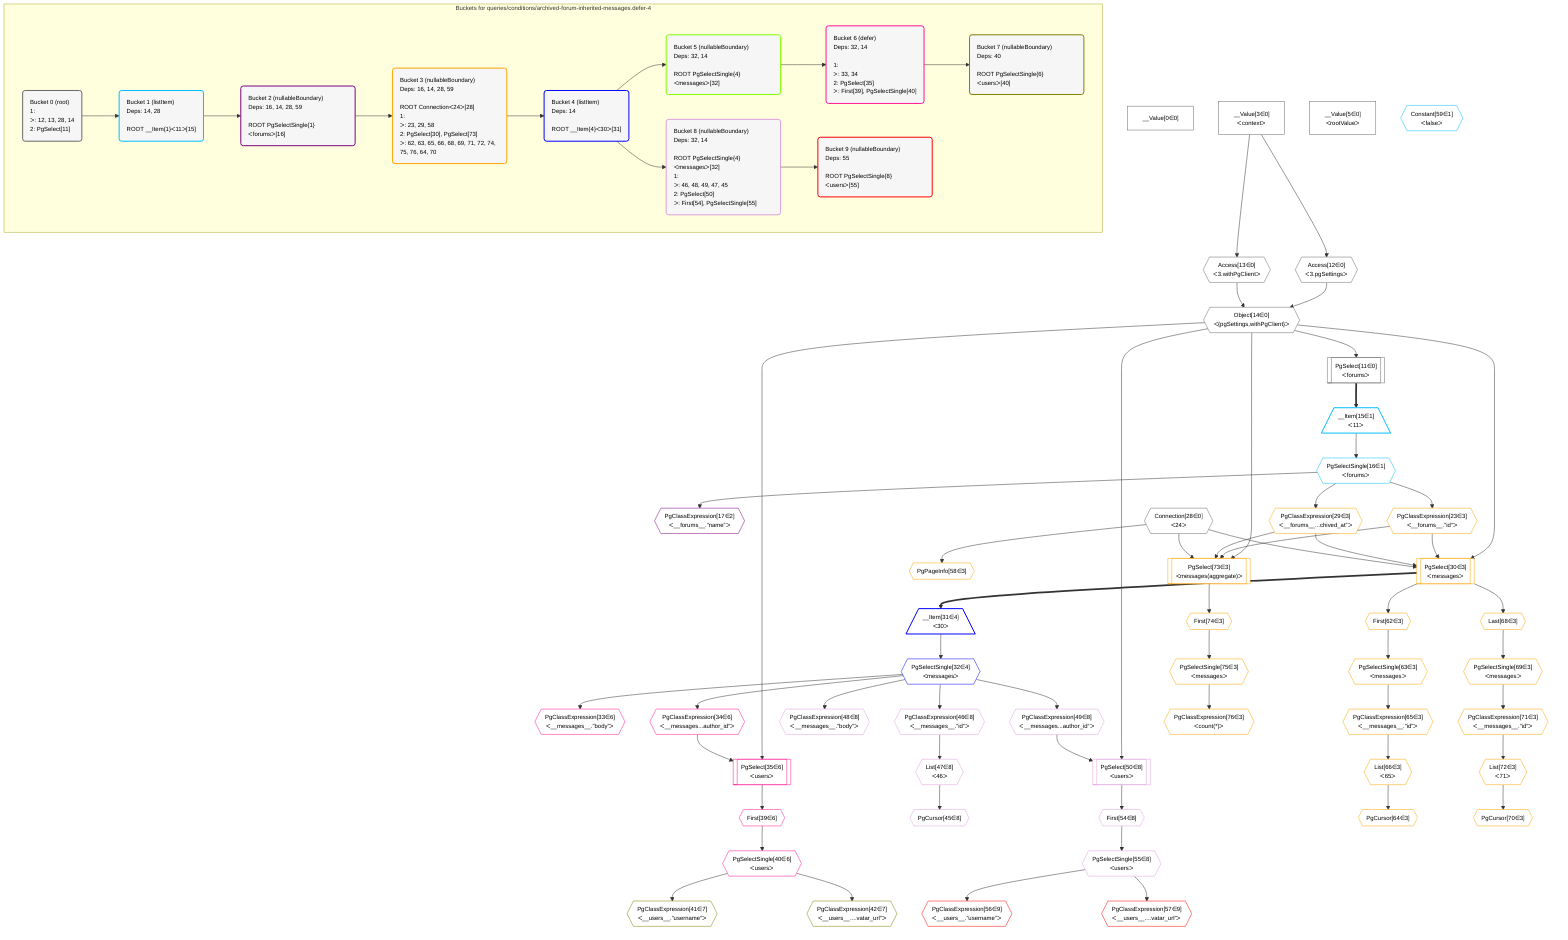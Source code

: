 %%{init: {'themeVariables': { 'fontSize': '12px'}}}%%
graph TD
    classDef path fill:#eee,stroke:#000,color:#000
    classDef plan fill:#fff,stroke-width:1px,color:#000
    classDef itemplan fill:#fff,stroke-width:2px,color:#000
    classDef unbatchedplan fill:#dff,stroke-width:1px,color:#000
    classDef sideeffectplan fill:#fcc,stroke-width:2px,color:#000
    classDef bucket fill:#f6f6f6,color:#000,stroke-width:2px,text-align:left


    %% define steps
    __Value0["__Value[0∈0]"]:::plan
    __Value3["__Value[3∈0]<br />ᐸcontextᐳ"]:::plan
    __Value5["__Value[5∈0]<br />ᐸrootValueᐳ"]:::plan
    Access12{{"Access[12∈0]<br />ᐸ3.pgSettingsᐳ"}}:::plan
    Access13{{"Access[13∈0]<br />ᐸ3.withPgClientᐳ"}}:::plan
    Object14{{"Object[14∈0]<br />ᐸ{pgSettings,withPgClient}ᐳ"}}:::plan
    PgSelect11[["PgSelect[11∈0]<br />ᐸforumsᐳ"]]:::plan
    __Item15[/"__Item[15∈1]<br />ᐸ11ᐳ"\]:::itemplan
    PgSelectSingle16{{"PgSelectSingle[16∈1]<br />ᐸforumsᐳ"}}:::plan
    PgClassExpression17{{"PgClassExpression[17∈2]<br />ᐸ__forums__.”name”ᐳ"}}:::plan
    PgClassExpression23{{"PgClassExpression[23∈3]<br />ᐸ__forums__.”id”ᐳ"}}:::plan
    Connection28{{"Connection[28∈0]<br />ᐸ24ᐳ"}}:::plan
    PgClassExpression29{{"PgClassExpression[29∈3]<br />ᐸ__forums__...chived_at”ᐳ"}}:::plan
    PgSelect30[["PgSelect[30∈3]<br />ᐸmessagesᐳ"]]:::plan
    __Item31[/"__Item[31∈4]<br />ᐸ30ᐳ"\]:::itemplan
    PgSelectSingle32{{"PgSelectSingle[32∈4]<br />ᐸmessagesᐳ"}}:::plan
    PgClassExpression33{{"PgClassExpression[33∈6]<br />ᐸ__messages__.”body”ᐳ"}}:::plan
    PgClassExpression34{{"PgClassExpression[34∈6]<br />ᐸ__messages...author_id”ᐳ"}}:::plan
    PgSelect35[["PgSelect[35∈6]<br />ᐸusersᐳ"]]:::plan
    First39{{"First[39∈6]"}}:::plan
    PgSelectSingle40{{"PgSelectSingle[40∈6]<br />ᐸusersᐳ"}}:::plan
    PgClassExpression41{{"PgClassExpression[41∈7]<br />ᐸ__users__.”username”ᐳ"}}:::plan
    PgClassExpression42{{"PgClassExpression[42∈7]<br />ᐸ__users__....vatar_url”ᐳ"}}:::plan
    PgClassExpression46{{"PgClassExpression[46∈8]<br />ᐸ__messages__.”id”ᐳ"}}:::plan
    List47{{"List[47∈8]<br />ᐸ46ᐳ"}}:::plan
    PgCursor45{{"PgCursor[45∈8]"}}:::plan
    PgClassExpression48{{"PgClassExpression[48∈8]<br />ᐸ__messages__.”body”ᐳ"}}:::plan
    PgClassExpression49{{"PgClassExpression[49∈8]<br />ᐸ__messages...author_id”ᐳ"}}:::plan
    PgSelect50[["PgSelect[50∈8]<br />ᐸusersᐳ"]]:::plan
    First54{{"First[54∈8]"}}:::plan
    PgSelectSingle55{{"PgSelectSingle[55∈8]<br />ᐸusersᐳ"}}:::plan
    PgClassExpression56{{"PgClassExpression[56∈9]<br />ᐸ__users__.”username”ᐳ"}}:::plan
    PgClassExpression57{{"PgClassExpression[57∈9]<br />ᐸ__users__....vatar_url”ᐳ"}}:::plan
    PgPageInfo58{{"PgPageInfo[58∈3]"}}:::plan
    Constant59{{"Constant[59∈1]<br />ᐸfalseᐳ"}}:::plan
    First62{{"First[62∈3]"}}:::plan
    PgSelectSingle63{{"PgSelectSingle[63∈3]<br />ᐸmessagesᐳ"}}:::plan
    PgClassExpression65{{"PgClassExpression[65∈3]<br />ᐸ__messages__.”id”ᐳ"}}:::plan
    List66{{"List[66∈3]<br />ᐸ65ᐳ"}}:::plan
    PgCursor64{{"PgCursor[64∈3]"}}:::plan
    Last68{{"Last[68∈3]"}}:::plan
    PgSelectSingle69{{"PgSelectSingle[69∈3]<br />ᐸmessagesᐳ"}}:::plan
    PgClassExpression71{{"PgClassExpression[71∈3]<br />ᐸ__messages__.”id”ᐳ"}}:::plan
    List72{{"List[72∈3]<br />ᐸ71ᐳ"}}:::plan
    PgCursor70{{"PgCursor[70∈3]"}}:::plan
    PgSelect73[["PgSelect[73∈3]<br />ᐸmessages(aggregate)ᐳ"]]:::plan
    First74{{"First[74∈3]"}}:::plan
    PgSelectSingle75{{"PgSelectSingle[75∈3]<br />ᐸmessagesᐳ"}}:::plan
    PgClassExpression76{{"PgClassExpression[76∈3]<br />ᐸcount(*)ᐳ"}}:::plan

    %% plan dependencies
    __Value3 --> Access12
    __Value3 --> Access13
    Access12 & Access13 --> Object14
    Object14 --> PgSelect11
    PgSelect11 ==> __Item15
    __Item15 --> PgSelectSingle16
    PgSelectSingle16 --> PgClassExpression17
    PgSelectSingle16 --> PgClassExpression23
    PgSelectSingle16 --> PgClassExpression29
    Object14 & PgClassExpression23 & PgClassExpression29 & Connection28 --> PgSelect30
    PgSelect30 ==> __Item31
    __Item31 --> PgSelectSingle32
    PgSelectSingle32 --> PgClassExpression33
    PgSelectSingle32 --> PgClassExpression34
    Object14 & PgClassExpression34 --> PgSelect35
    PgSelect35 --> First39
    First39 --> PgSelectSingle40
    PgSelectSingle40 --> PgClassExpression41
    PgSelectSingle40 --> PgClassExpression42
    PgSelectSingle32 --> PgClassExpression46
    PgClassExpression46 --> List47
    List47 --> PgCursor45
    PgSelectSingle32 --> PgClassExpression48
    PgSelectSingle32 --> PgClassExpression49
    Object14 & PgClassExpression49 --> PgSelect50
    PgSelect50 --> First54
    First54 --> PgSelectSingle55
    PgSelectSingle55 --> PgClassExpression56
    PgSelectSingle55 --> PgClassExpression57
    Connection28 --> PgPageInfo58
    PgSelect30 --> First62
    First62 --> PgSelectSingle63
    PgSelectSingle63 --> PgClassExpression65
    PgClassExpression65 --> List66
    List66 --> PgCursor64
    PgSelect30 --> Last68
    Last68 --> PgSelectSingle69
    PgSelectSingle69 --> PgClassExpression71
    PgClassExpression71 --> List72
    List72 --> PgCursor70
    Object14 & PgClassExpression23 & PgClassExpression29 & Connection28 --> PgSelect73
    PgSelect73 --> First74
    First74 --> PgSelectSingle75
    PgSelectSingle75 --> PgClassExpression76

    subgraph "Buckets for queries/conditions/archived-forum-inherited-messages.defer-4"
    Bucket0("Bucket 0 (root)<br />1: <br />ᐳ: 12, 13, 28, 14<br />2: PgSelect[11]"):::bucket
    classDef bucket0 stroke:#696969
    class Bucket0,__Value0,__Value3,__Value5,PgSelect11,Access12,Access13,Object14,Connection28 bucket0
    Bucket1("Bucket 1 (listItem)<br />Deps: 14, 28<br /><br />ROOT __Item{1}ᐸ11ᐳ[15]"):::bucket
    classDef bucket1 stroke:#00bfff
    class Bucket1,__Item15,PgSelectSingle16,Constant59 bucket1
    Bucket2("Bucket 2 (nullableBoundary)<br />Deps: 16, 14, 28, 59<br /><br />ROOT PgSelectSingle{1}ᐸforumsᐳ[16]"):::bucket
    classDef bucket2 stroke:#7f007f
    class Bucket2,PgClassExpression17 bucket2
    Bucket3("Bucket 3 (nullableBoundary)<br />Deps: 16, 14, 28, 59<br /><br />ROOT Connectionᐸ24ᐳ[28]<br />1: <br />ᐳ: 23, 29, 58<br />2: PgSelect[30], PgSelect[73]<br />ᐳ: 62, 63, 65, 66, 68, 69, 71, 72, 74, 75, 76, 64, 70"):::bucket
    classDef bucket3 stroke:#ffa500
    class Bucket3,PgClassExpression23,PgClassExpression29,PgSelect30,PgPageInfo58,First62,PgSelectSingle63,PgCursor64,PgClassExpression65,List66,Last68,PgSelectSingle69,PgCursor70,PgClassExpression71,List72,PgSelect73,First74,PgSelectSingle75,PgClassExpression76 bucket3
    Bucket4("Bucket 4 (listItem)<br />Deps: 14<br /><br />ROOT __Item{4}ᐸ30ᐳ[31]"):::bucket
    classDef bucket4 stroke:#0000ff
    class Bucket4,__Item31,PgSelectSingle32 bucket4
    Bucket5("Bucket 5 (nullableBoundary)<br />Deps: 32, 14<br /><br />ROOT PgSelectSingle{4}ᐸmessagesᐳ[32]"):::bucket
    classDef bucket5 stroke:#7fff00
    class Bucket5 bucket5
    Bucket6("Bucket 6 (defer)<br />Deps: 32, 14<br /><br />1: <br />ᐳ: 33, 34<br />2: PgSelect[35]<br />ᐳ: First[39], PgSelectSingle[40]"):::bucket
    classDef bucket6 stroke:#ff1493
    class Bucket6,PgClassExpression33,PgClassExpression34,PgSelect35,First39,PgSelectSingle40 bucket6
    Bucket7("Bucket 7 (nullableBoundary)<br />Deps: 40<br /><br />ROOT PgSelectSingle{6}ᐸusersᐳ[40]"):::bucket
    classDef bucket7 stroke:#808000
    class Bucket7,PgClassExpression41,PgClassExpression42 bucket7
    Bucket8("Bucket 8 (nullableBoundary)<br />Deps: 32, 14<br /><br />ROOT PgSelectSingle{4}ᐸmessagesᐳ[32]<br />1: <br />ᐳ: 46, 48, 49, 47, 45<br />2: PgSelect[50]<br />ᐳ: First[54], PgSelectSingle[55]"):::bucket
    classDef bucket8 stroke:#dda0dd
    class Bucket8,PgCursor45,PgClassExpression46,List47,PgClassExpression48,PgClassExpression49,PgSelect50,First54,PgSelectSingle55 bucket8
    Bucket9("Bucket 9 (nullableBoundary)<br />Deps: 55<br /><br />ROOT PgSelectSingle{8}ᐸusersᐳ[55]"):::bucket
    classDef bucket9 stroke:#ff0000
    class Bucket9,PgClassExpression56,PgClassExpression57 bucket9
    Bucket0 --> Bucket1
    Bucket1 --> Bucket2
    Bucket2 --> Bucket3
    Bucket3 --> Bucket4
    Bucket4 --> Bucket5 & Bucket8
    Bucket5 --> Bucket6
    Bucket6 --> Bucket7
    Bucket8 --> Bucket9
    end